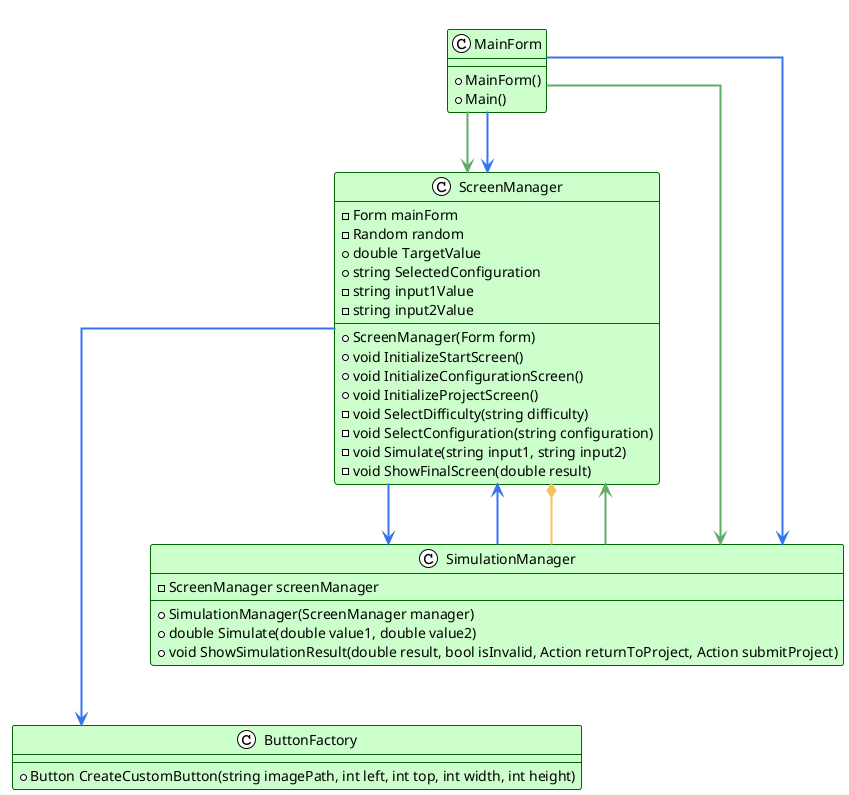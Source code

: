 @startuml

!theme plain
top to bottom direction
skinparam linetype ortho
skinparam layout hierarchical

skinparam class {
    BackgroundColor #ccffcc
    BorderColor #006600
}

class ButtonFactory {
    +Button CreateCustomButton(string imagePath, int left, int top, int width, int height)
}

class MainForm {
    +MainForm()
    +Main()
}

class ScreenManager {
    -Form mainForm
    -Random random
    +double TargetValue
    +string SelectedConfiguration
    -string input1Value
    -string input2Value
    +ScreenManager(Form form)
    +void InitializeStartScreen()
    +void InitializeConfigurationScreen()
    +void InitializeProjectScreen()
    -void SelectDifficulty(string difficulty)
    -void SelectConfiguration(string configuration)
    -void Simulate(string input1, string input2)
    -void ShowFinalScreen(double result)
}

class SimulationManager {
    -ScreenManager screenManager
    +SimulationManager(ScreenManager manager)
    +double Simulate(double value1, double value2)
    +void ShowSimulationResult(double result, bool isInvalid, Action returnToProject, Action submitProject)
}



MainForm -[#5fad65,dashed,bold]-> ScreenManager
MainForm -[#3574f0,bold]-> ScreenManager
MainForm -[#3574f0,bold]-> SimulationManager
MainForm -[#5fad65,dashed,bold]-> SimulationManager
ScreenManager -[#3574f0,bold]-> ButtonFactory
ScreenManager -[#3574f0,bold]-> SimulationManager
SimulationManager -[#3574f0,bold]-> ScreenManager
SimulationManager -[#f2c55c,bold]-* ScreenManager
SimulationManager -[#5fad65,dashed,bold]-> ScreenManager
MainForm -[#transparent]-> MainForm : ""
MainForm -[#transparent]-> ScreenManager : ""
ScreenManager -[#transparent]-> SimulationManager : ""
SimulationManager -[#transparent]-> ButtonFactory : ""

@enduml